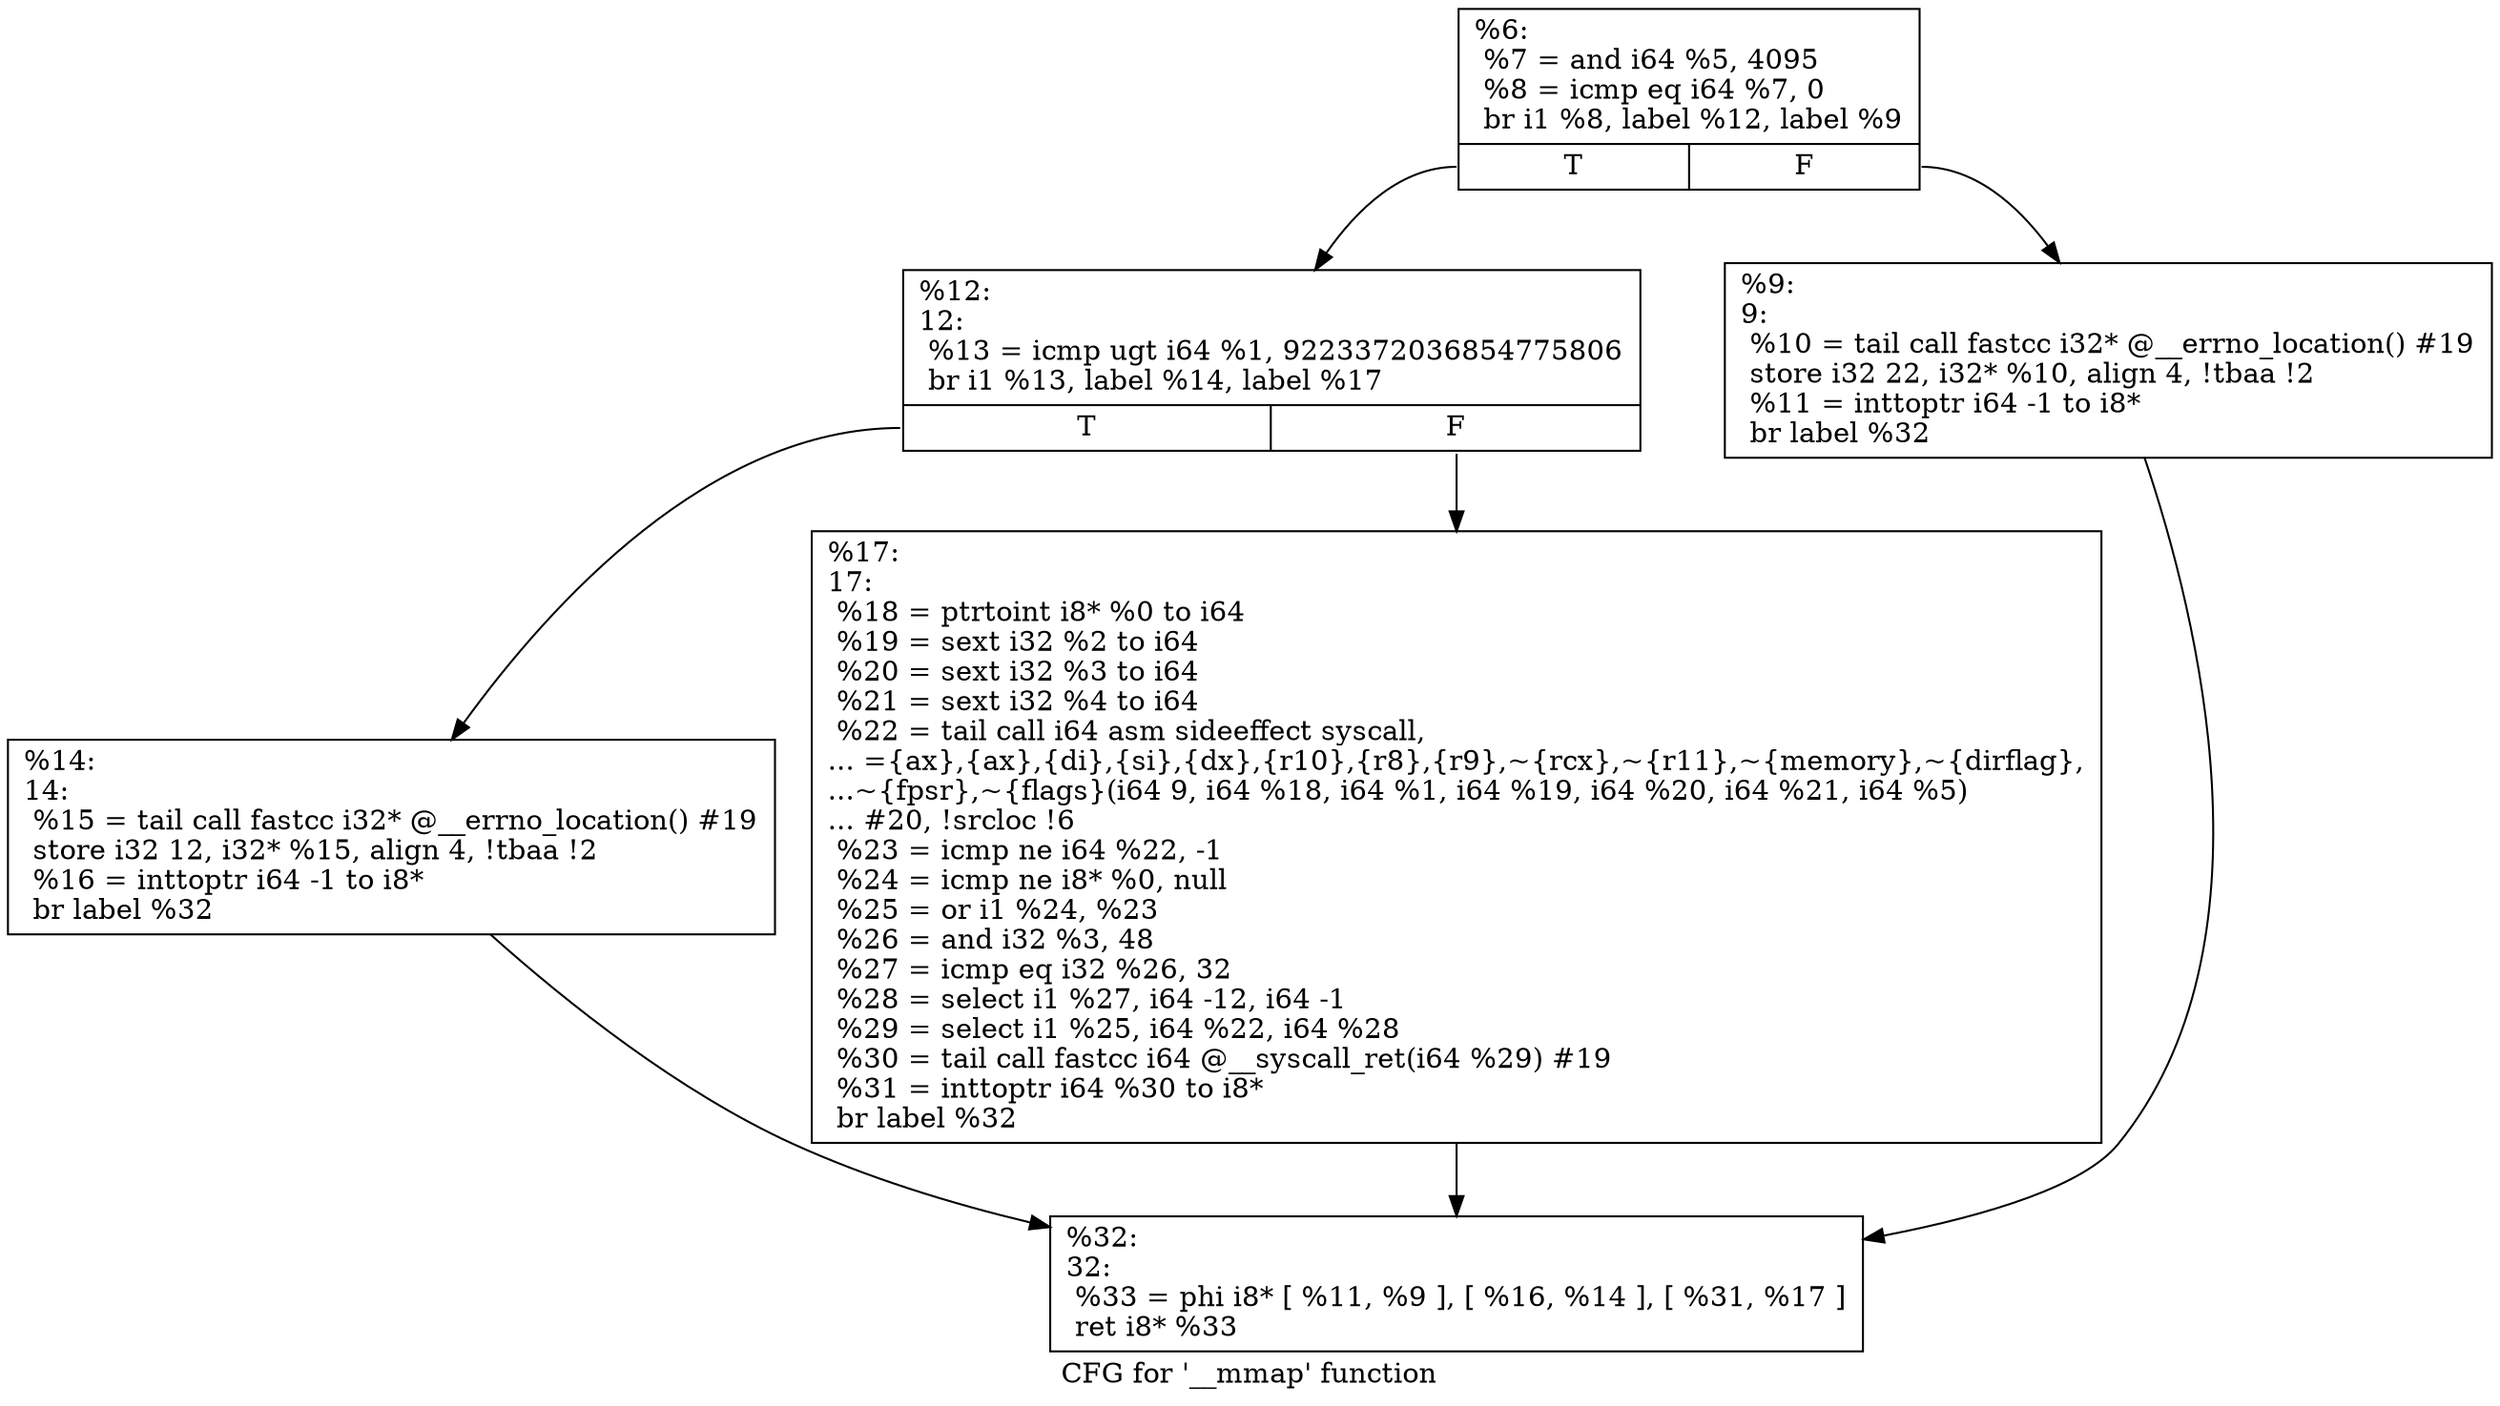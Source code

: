 digraph "CFG for '__mmap' function" {
	label="CFG for '__mmap' function";

	Node0x1ef0fb0 [shape=record,label="{%6:\l  %7 = and i64 %5, 4095\l  %8 = icmp eq i64 %7, 0\l  br i1 %8, label %12, label %9\l|{<s0>T|<s1>F}}"];
	Node0x1ef0fb0:s0 -> Node0x1ef20b0;
	Node0x1ef0fb0:s1 -> Node0x1ef1c00;
	Node0x1ef1c00 [shape=record,label="{%9:\l9:                                                \l  %10 = tail call fastcc i32* @__errno_location() #19\l  store i32 22, i32* %10, align 4, !tbaa !2\l  %11 = inttoptr i64 -1 to i8*\l  br label %32\l}"];
	Node0x1ef1c00 -> Node0x1ef21a0;
	Node0x1ef20b0 [shape=record,label="{%12:\l12:                                               \l  %13 = icmp ugt i64 %1, 9223372036854775806\l  br i1 %13, label %14, label %17\l|{<s0>T|<s1>F}}"];
	Node0x1ef20b0:s0 -> Node0x1ef2100;
	Node0x1ef20b0:s1 -> Node0x1ef2150;
	Node0x1ef2100 [shape=record,label="{%14:\l14:                                               \l  %15 = tail call fastcc i32* @__errno_location() #19\l  store i32 12, i32* %15, align 4, !tbaa !2\l  %16 = inttoptr i64 -1 to i8*\l  br label %32\l}"];
	Node0x1ef2100 -> Node0x1ef21a0;
	Node0x1ef2150 [shape=record,label="{%17:\l17:                                               \l  %18 = ptrtoint i8* %0 to i64\l  %19 = sext i32 %2 to i64\l  %20 = sext i32 %3 to i64\l  %21 = sext i32 %4 to i64\l  %22 = tail call i64 asm sideeffect syscall,\l... =\{ax\},\{ax\},\{di\},\{si\},\{dx\},\{r10\},\{r8\},\{r9\},~\{rcx\},~\{r11\},~\{memory\},~\{dirflag\},\l...~\{fpsr\},~\{flags\}(i64 9, i64 %18, i64 %1, i64 %19, i64 %20, i64 %21, i64 %5)\l... #20, !srcloc !6\l  %23 = icmp ne i64 %22, -1\l  %24 = icmp ne i8* %0, null\l  %25 = or i1 %24, %23\l  %26 = and i32 %3, 48\l  %27 = icmp eq i32 %26, 32\l  %28 = select i1 %27, i64 -12, i64 -1\l  %29 = select i1 %25, i64 %22, i64 %28\l  %30 = tail call fastcc i64 @__syscall_ret(i64 %29) #19\l  %31 = inttoptr i64 %30 to i8*\l  br label %32\l}"];
	Node0x1ef2150 -> Node0x1ef21a0;
	Node0x1ef21a0 [shape=record,label="{%32:\l32:                                               \l  %33 = phi i8* [ %11, %9 ], [ %16, %14 ], [ %31, %17 ]\l  ret i8* %33\l}"];
}

